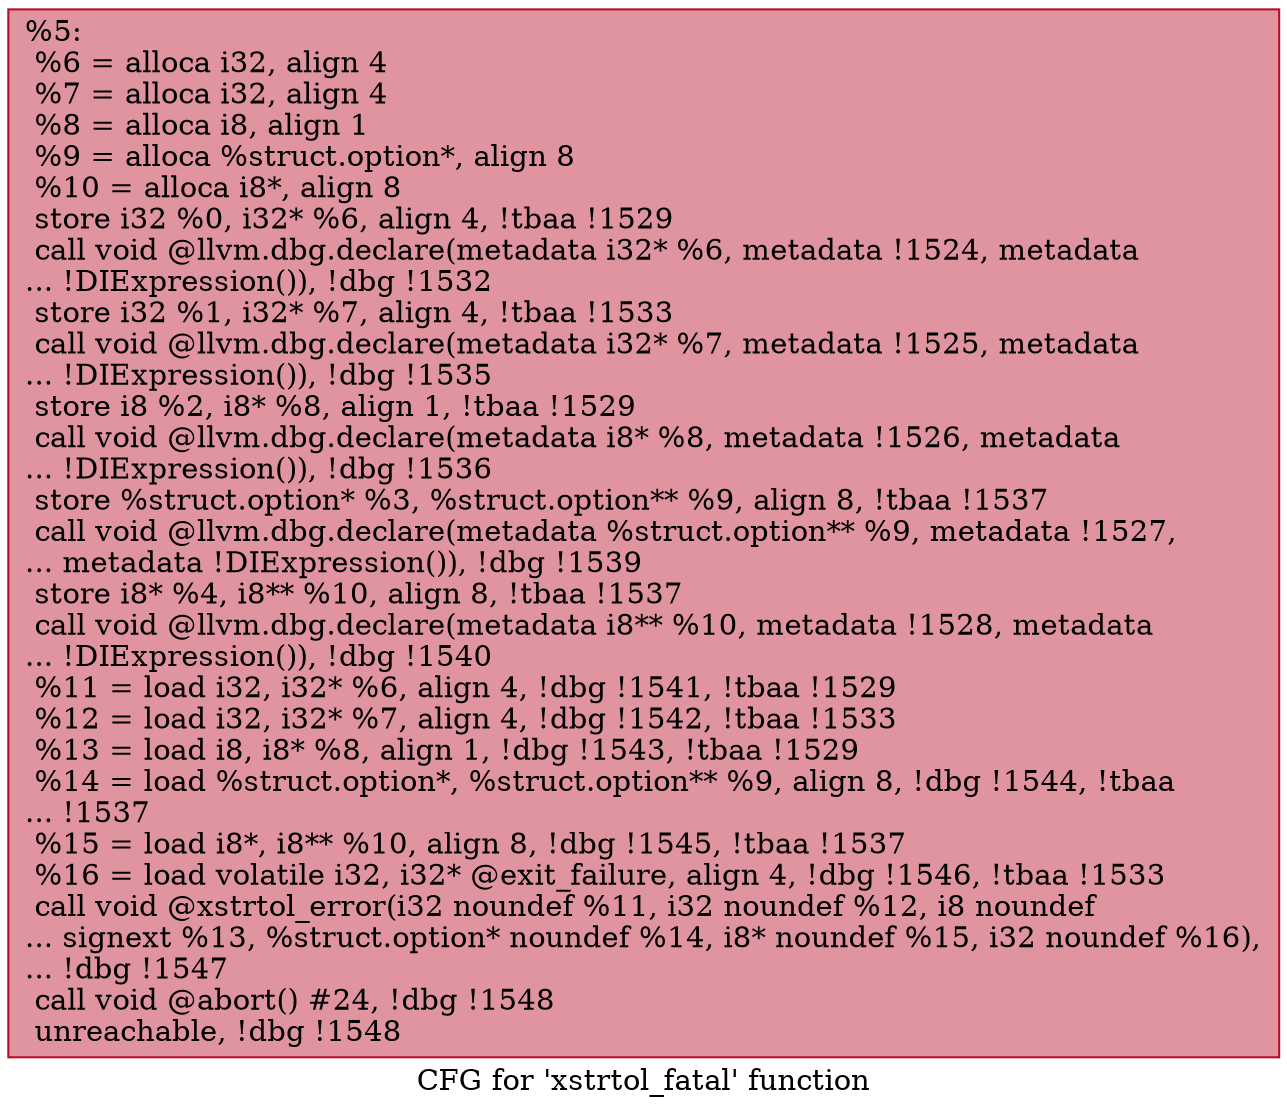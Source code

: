 digraph "CFG for 'xstrtol_fatal' function" {
	label="CFG for 'xstrtol_fatal' function";

	Node0x25d9380 [shape=record,color="#b70d28ff", style=filled, fillcolor="#b70d2870",label="{%5:\l  %6 = alloca i32, align 4\l  %7 = alloca i32, align 4\l  %8 = alloca i8, align 1\l  %9 = alloca %struct.option*, align 8\l  %10 = alloca i8*, align 8\l  store i32 %0, i32* %6, align 4, !tbaa !1529\l  call void @llvm.dbg.declare(metadata i32* %6, metadata !1524, metadata\l... !DIExpression()), !dbg !1532\l  store i32 %1, i32* %7, align 4, !tbaa !1533\l  call void @llvm.dbg.declare(metadata i32* %7, metadata !1525, metadata\l... !DIExpression()), !dbg !1535\l  store i8 %2, i8* %8, align 1, !tbaa !1529\l  call void @llvm.dbg.declare(metadata i8* %8, metadata !1526, metadata\l... !DIExpression()), !dbg !1536\l  store %struct.option* %3, %struct.option** %9, align 8, !tbaa !1537\l  call void @llvm.dbg.declare(metadata %struct.option** %9, metadata !1527,\l... metadata !DIExpression()), !dbg !1539\l  store i8* %4, i8** %10, align 8, !tbaa !1537\l  call void @llvm.dbg.declare(metadata i8** %10, metadata !1528, metadata\l... !DIExpression()), !dbg !1540\l  %11 = load i32, i32* %6, align 4, !dbg !1541, !tbaa !1529\l  %12 = load i32, i32* %7, align 4, !dbg !1542, !tbaa !1533\l  %13 = load i8, i8* %8, align 1, !dbg !1543, !tbaa !1529\l  %14 = load %struct.option*, %struct.option** %9, align 8, !dbg !1544, !tbaa\l... !1537\l  %15 = load i8*, i8** %10, align 8, !dbg !1545, !tbaa !1537\l  %16 = load volatile i32, i32* @exit_failure, align 4, !dbg !1546, !tbaa !1533\l  call void @xstrtol_error(i32 noundef %11, i32 noundef %12, i8 noundef\l... signext %13, %struct.option* noundef %14, i8* noundef %15, i32 noundef %16),\l... !dbg !1547\l  call void @abort() #24, !dbg !1548\l  unreachable, !dbg !1548\l}"];
}
